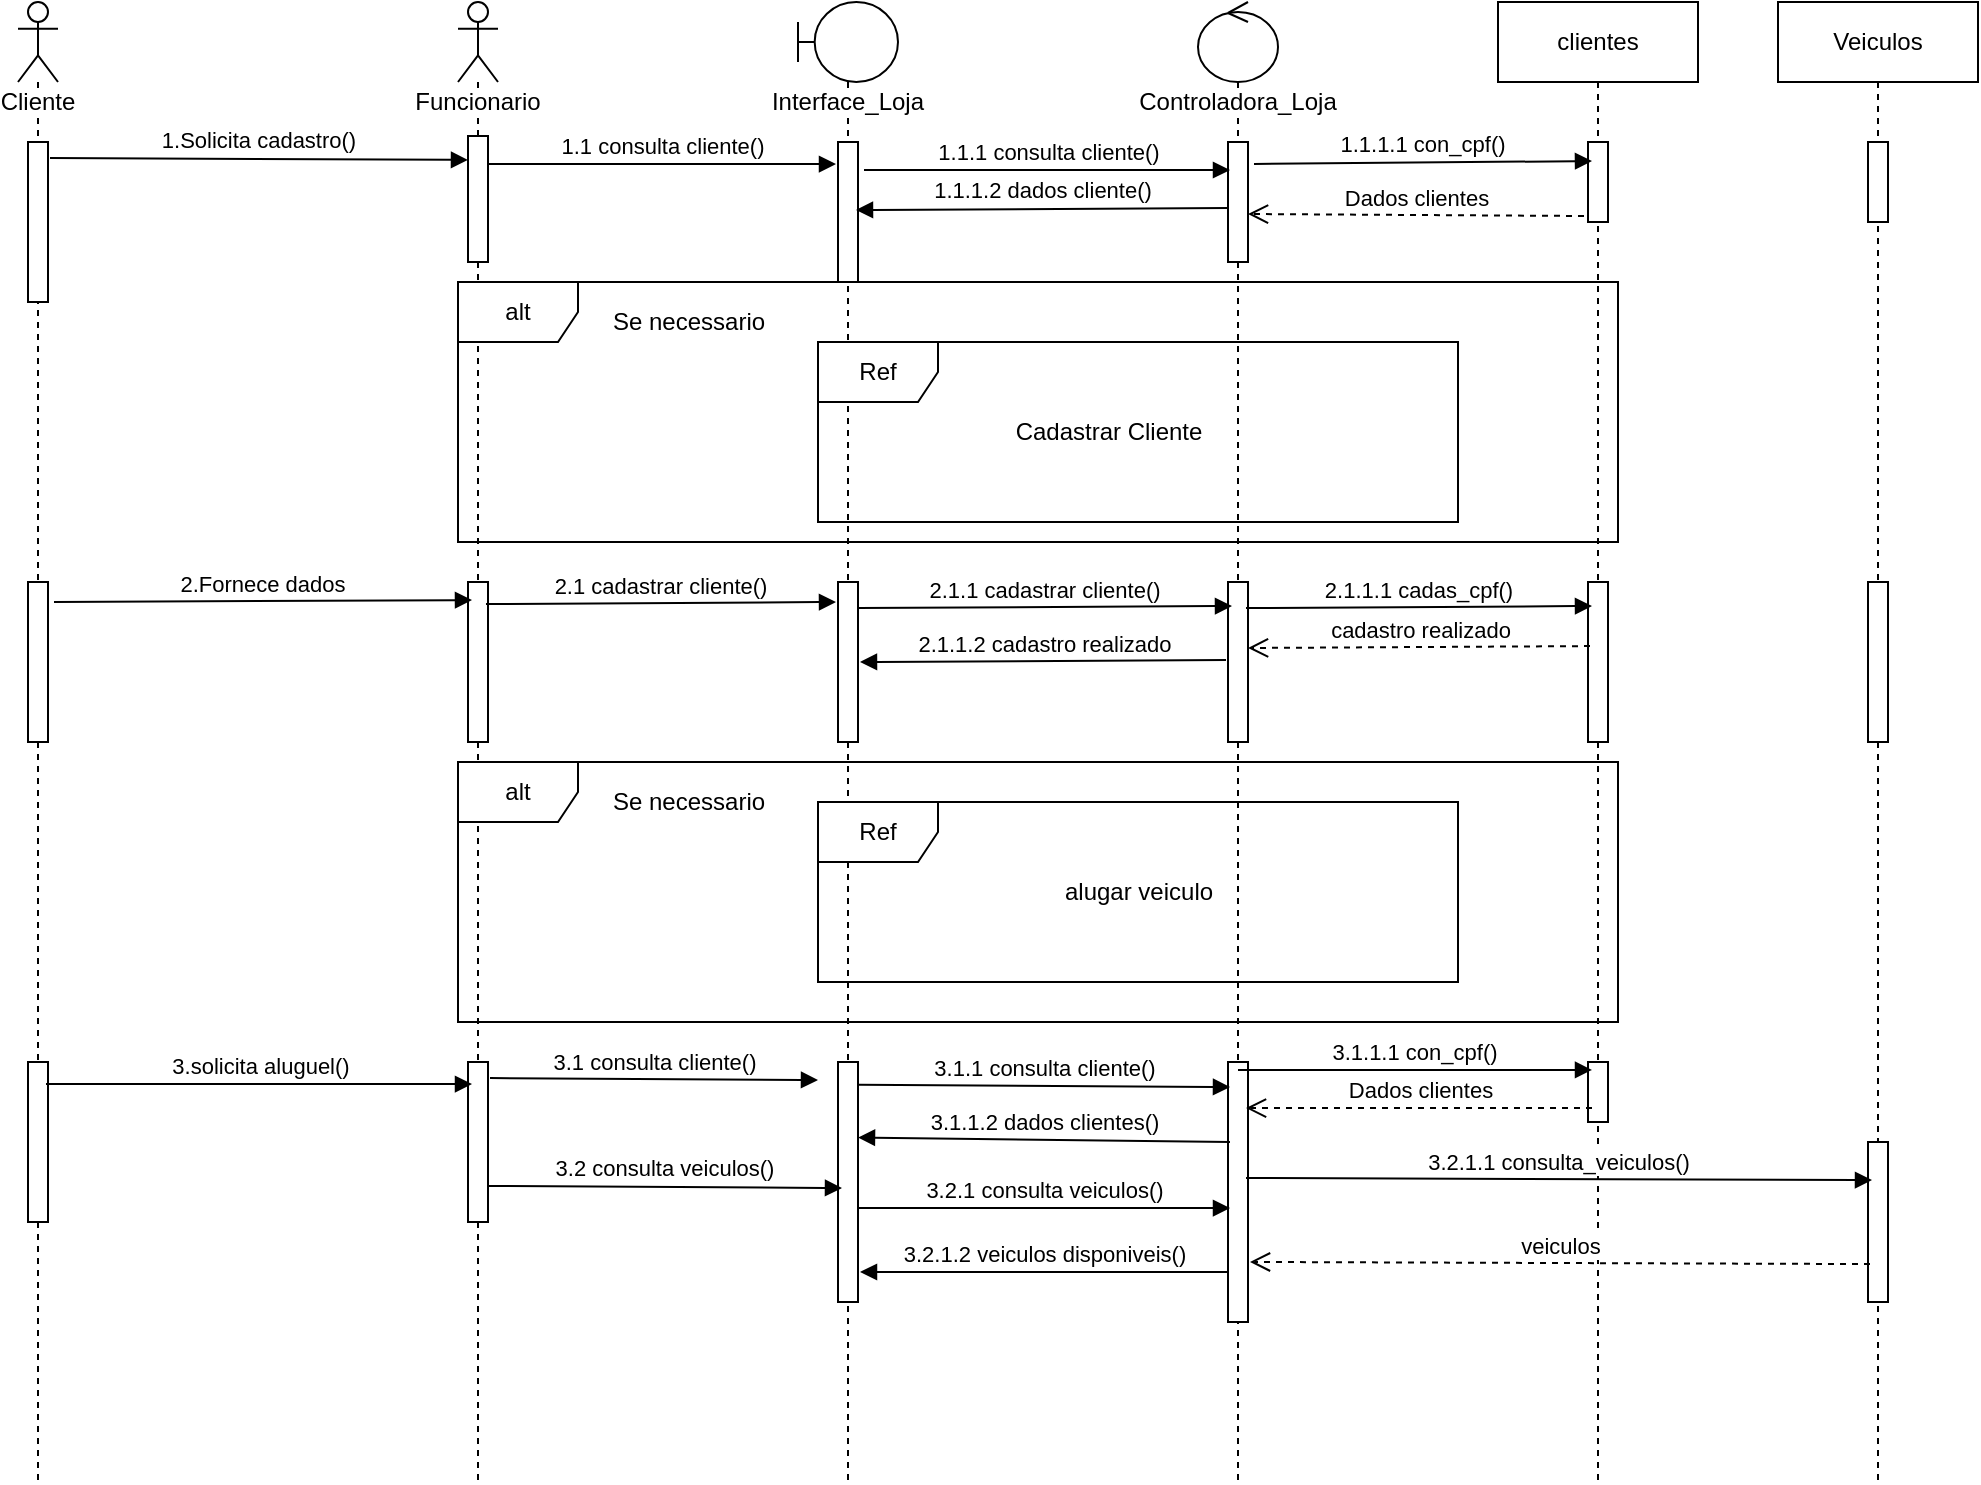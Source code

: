 <mxfile version="12.9.14" type="device"><diagram id="S-eYfR9bNFaTTCxJSkXb" name="Page-1"><mxGraphModel dx="1422" dy="794" grid="1" gridSize="10" guides="1" tooltips="1" connect="1" arrows="1" fold="1" page="1" pageScale="1" pageWidth="1169" pageHeight="827" math="0" shadow="0"><root><mxCell id="0"/><mxCell id="1" parent="0"/><mxCell id="_QOQvQsKK1pIt3oVE5zM-1" value="Cliente" style="shape=umlLifeline;participant=umlActor;perimeter=lifelinePerimeter;whiteSpace=wrap;html=1;container=1;collapsible=0;recursiveResize=0;verticalAlign=top;spacingTop=36;labelBackgroundColor=#ffffff;outlineConnect=0;" vertex="1" parent="1"><mxGeometry x="130" y="60" width="20" height="740" as="geometry"/></mxCell><mxCell id="_QOQvQsKK1pIt3oVE5zM-7" value="" style="html=1;points=[];perimeter=orthogonalPerimeter;" vertex="1" parent="_QOQvQsKK1pIt3oVE5zM-1"><mxGeometry x="5" y="70" width="10" height="80" as="geometry"/></mxCell><mxCell id="_QOQvQsKK1pIt3oVE5zM-33" value="" style="html=1;points=[];perimeter=orthogonalPerimeter;" vertex="1" parent="_QOQvQsKK1pIt3oVE5zM-1"><mxGeometry x="5" y="290" width="10" height="80" as="geometry"/></mxCell><mxCell id="_QOQvQsKK1pIt3oVE5zM-46" value="" style="html=1;points=[];perimeter=orthogonalPerimeter;" vertex="1" parent="_QOQvQsKK1pIt3oVE5zM-1"><mxGeometry x="5" y="530" width="10" height="80" as="geometry"/></mxCell><mxCell id="_QOQvQsKK1pIt3oVE5zM-2" value="Funcionario&lt;br&gt;" style="shape=umlLifeline;participant=umlActor;perimeter=lifelinePerimeter;whiteSpace=wrap;html=1;container=1;collapsible=0;recursiveResize=0;verticalAlign=top;spacingTop=36;labelBackgroundColor=#ffffff;outlineConnect=0;" vertex="1" parent="1"><mxGeometry x="350" y="60" width="20" height="740" as="geometry"/></mxCell><mxCell id="_QOQvQsKK1pIt3oVE5zM-9" value="" style="html=1;points=[];perimeter=orthogonalPerimeter;" vertex="1" parent="_QOQvQsKK1pIt3oVE5zM-2"><mxGeometry x="5" y="67" width="10" height="63" as="geometry"/></mxCell><mxCell id="_QOQvQsKK1pIt3oVE5zM-29" value="" style="html=1;points=[];perimeter=orthogonalPerimeter;" vertex="1" parent="_QOQvQsKK1pIt3oVE5zM-2"><mxGeometry x="5" y="290" width="10" height="80" as="geometry"/></mxCell><mxCell id="_QOQvQsKK1pIt3oVE5zM-47" value="" style="html=1;points=[];perimeter=orthogonalPerimeter;" vertex="1" parent="_QOQvQsKK1pIt3oVE5zM-2"><mxGeometry x="5" y="530" width="10" height="80" as="geometry"/></mxCell><mxCell id="_QOQvQsKK1pIt3oVE5zM-4" value="Interface_Loja" style="shape=umlLifeline;participant=umlBoundary;perimeter=lifelinePerimeter;whiteSpace=wrap;html=1;container=1;collapsible=0;recursiveResize=0;verticalAlign=top;spacingTop=36;labelBackgroundColor=#ffffff;outlineConnect=0;" vertex="1" parent="1"><mxGeometry x="520" y="60" width="50" height="740" as="geometry"/></mxCell><mxCell id="_QOQvQsKK1pIt3oVE5zM-8" value="" style="html=1;points=[];perimeter=orthogonalPerimeter;" vertex="1" parent="_QOQvQsKK1pIt3oVE5zM-4"><mxGeometry x="20" y="70" width="10" height="70" as="geometry"/></mxCell><mxCell id="_QOQvQsKK1pIt3oVE5zM-48" value="" style="html=1;points=[];perimeter=orthogonalPerimeter;" vertex="1" parent="_QOQvQsKK1pIt3oVE5zM-4"><mxGeometry x="20" y="530" width="10" height="120" as="geometry"/></mxCell><mxCell id="_QOQvQsKK1pIt3oVE5zM-5" value="Controladora_Loja" style="shape=umlLifeline;participant=umlControl;perimeter=lifelinePerimeter;whiteSpace=wrap;html=1;container=1;collapsible=0;recursiveResize=0;verticalAlign=top;spacingTop=36;labelBackgroundColor=#ffffff;outlineConnect=0;" vertex="1" parent="1"><mxGeometry x="720" y="60" width="40" height="740" as="geometry"/></mxCell><mxCell id="_QOQvQsKK1pIt3oVE5zM-13" value="" style="html=1;points=[];perimeter=orthogonalPerimeter;" vertex="1" parent="_QOQvQsKK1pIt3oVE5zM-5"><mxGeometry x="15" y="70" width="10" height="60" as="geometry"/></mxCell><mxCell id="_QOQvQsKK1pIt3oVE5zM-31" value="" style="html=1;points=[];perimeter=orthogonalPerimeter;" vertex="1" parent="_QOQvQsKK1pIt3oVE5zM-5"><mxGeometry x="15" y="290" width="10" height="80" as="geometry"/></mxCell><mxCell id="_QOQvQsKK1pIt3oVE5zM-49" value="" style="html=1;points=[];perimeter=orthogonalPerimeter;" vertex="1" parent="_QOQvQsKK1pIt3oVE5zM-5"><mxGeometry x="15" y="530" width="10" height="130" as="geometry"/></mxCell><mxCell id="_QOQvQsKK1pIt3oVE5zM-6" value="clientes" style="shape=umlLifeline;perimeter=lifelinePerimeter;whiteSpace=wrap;html=1;container=1;collapsible=0;recursiveResize=0;outlineConnect=0;" vertex="1" parent="1"><mxGeometry x="870" y="60" width="100" height="740" as="geometry"/></mxCell><mxCell id="_QOQvQsKK1pIt3oVE5zM-12" value="" style="html=1;points=[];perimeter=orthogonalPerimeter;" vertex="1" parent="_QOQvQsKK1pIt3oVE5zM-6"><mxGeometry x="45" y="70" width="10" height="40" as="geometry"/></mxCell><mxCell id="_QOQvQsKK1pIt3oVE5zM-32" value="" style="html=1;points=[];perimeter=orthogonalPerimeter;" vertex="1" parent="_QOQvQsKK1pIt3oVE5zM-6"><mxGeometry x="45" y="290" width="10" height="80" as="geometry"/></mxCell><mxCell id="_QOQvQsKK1pIt3oVE5zM-50" value="" style="html=1;points=[];perimeter=orthogonalPerimeter;" vertex="1" parent="_QOQvQsKK1pIt3oVE5zM-6"><mxGeometry x="45" y="530" width="10" height="30" as="geometry"/></mxCell><mxCell id="_QOQvQsKK1pIt3oVE5zM-15" value="1.1 consulta cliente()" style="html=1;verticalAlign=bottom;endArrow=block;entryX=-0.1;entryY=0.263;entryDx=0;entryDy=0;entryPerimeter=0;" edge="1" parent="1"><mxGeometry width="80" relative="1" as="geometry"><mxPoint x="365" y="141.04" as="sourcePoint"/><mxPoint x="539" y="141.04" as="targetPoint"/></mxGeometry></mxCell><mxCell id="_QOQvQsKK1pIt3oVE5zM-14" value="1.Solicita cadastro()" style="html=1;verticalAlign=bottom;endArrow=block;entryX=0;entryY=0.19;entryDx=0;entryDy=0;entryPerimeter=0;exitX=1.1;exitY=0.1;exitDx=0;exitDy=0;exitPerimeter=0;" edge="1" parent="1" source="_QOQvQsKK1pIt3oVE5zM-7" target="_QOQvQsKK1pIt3oVE5zM-9"><mxGeometry width="80" relative="1" as="geometry"><mxPoint x="170" y="140" as="sourcePoint"/><mxPoint x="330" y="140" as="targetPoint"/></mxGeometry></mxCell><mxCell id="_QOQvQsKK1pIt3oVE5zM-16" value="Dados clientes" style="html=1;verticalAlign=bottom;endArrow=open;dashed=1;endSize=8;exitX=-0.2;exitY=0.925;exitDx=0;exitDy=0;exitPerimeter=0;entryX=1;entryY=0.6;entryDx=0;entryDy=0;entryPerimeter=0;" edge="1" parent="1" source="_QOQvQsKK1pIt3oVE5zM-12" target="_QOQvQsKK1pIt3oVE5zM-13"><mxGeometry relative="1" as="geometry"><mxPoint x="910" y="168" as="sourcePoint"/><mxPoint x="780" y="167" as="targetPoint"/></mxGeometry></mxCell><mxCell id="_QOQvQsKK1pIt3oVE5zM-17" value="1.1.1 consulta cliente()" style="html=1;verticalAlign=bottom;endArrow=block;exitX=1.3;exitY=0.375;exitDx=0;exitDy=0;exitPerimeter=0;entryX=0.1;entryY=0.375;entryDx=0;entryDy=0;entryPerimeter=0;" edge="1" parent="1"><mxGeometry width="80" relative="1" as="geometry"><mxPoint x="553" y="144" as="sourcePoint"/><mxPoint x="736" y="144" as="targetPoint"/></mxGeometry></mxCell><mxCell id="_QOQvQsKK1pIt3oVE5zM-18" value="1.1.1.1 con_cpf()" style="html=1;verticalAlign=bottom;endArrow=block;entryX=0.2;entryY=0.238;entryDx=0;entryDy=0;entryPerimeter=0;exitX=1.3;exitY=0.183;exitDx=0;exitDy=0;exitPerimeter=0;" edge="1" parent="1" source="_QOQvQsKK1pIt3oVE5zM-13" target="_QOQvQsKK1pIt3oVE5zM-12"><mxGeometry width="80" relative="1" as="geometry"><mxPoint x="770" y="140" as="sourcePoint"/><mxPoint x="870" y="150" as="targetPoint"/></mxGeometry></mxCell><mxCell id="_QOQvQsKK1pIt3oVE5zM-19" value="alt" style="shape=umlFrame;whiteSpace=wrap;html=1;" vertex="1" parent="1"><mxGeometry x="350" y="200" width="580" height="130" as="geometry"/></mxCell><mxCell id="_QOQvQsKK1pIt3oVE5zM-20" value="1.1.1.2 dados cliente()" style="html=1;verticalAlign=bottom;endArrow=block;exitX=0;exitY=0.55;exitDx=0;exitDy=0;exitPerimeter=0;" edge="1" parent="1" source="_QOQvQsKK1pIt3oVE5zM-13"><mxGeometry width="80" relative="1" as="geometry"><mxPoint x="700" y="170" as="sourcePoint"/><mxPoint x="549" y="164" as="targetPoint"/></mxGeometry></mxCell><mxCell id="_QOQvQsKK1pIt3oVE5zM-22" value="Se necessario" style="text;html=1;align=center;verticalAlign=middle;resizable=0;points=[];autosize=1;" vertex="1" parent="1"><mxGeometry x="420" y="210" width="90" height="20" as="geometry"/></mxCell><mxCell id="_QOQvQsKK1pIt3oVE5zM-26" value="Ref" style="shape=umlFrame;whiteSpace=wrap;html=1;" vertex="1" parent="1"><mxGeometry x="530" y="230" width="320" height="90" as="geometry"/></mxCell><mxCell id="_QOQvQsKK1pIt3oVE5zM-27" value="Cadastrar Cliente" style="text;html=1;align=center;verticalAlign=middle;resizable=0;points=[];autosize=1;" vertex="1" parent="1"><mxGeometry x="620" y="265" width="110" height="20" as="geometry"/></mxCell><mxCell id="_QOQvQsKK1pIt3oVE5zM-30" value="" style="html=1;points=[];perimeter=orthogonalPerimeter;" vertex="1" parent="1"><mxGeometry x="540" y="350" width="10" height="80" as="geometry"/></mxCell><mxCell id="_QOQvQsKK1pIt3oVE5zM-34" value="2.Fornece dados" style="html=1;verticalAlign=bottom;endArrow=block;exitX=1.3;exitY=0.125;exitDx=0;exitDy=0;exitPerimeter=0;entryX=0.2;entryY=0.113;entryDx=0;entryDy=0;entryPerimeter=0;" edge="1" parent="1" source="_QOQvQsKK1pIt3oVE5zM-33" target="_QOQvQsKK1pIt3oVE5zM-29"><mxGeometry width="80" relative="1" as="geometry"><mxPoint x="190" y="360" as="sourcePoint"/><mxPoint x="270" y="360" as="targetPoint"/></mxGeometry></mxCell><mxCell id="_QOQvQsKK1pIt3oVE5zM-35" value="2.1 cadastrar cliente()" style="html=1;verticalAlign=bottom;endArrow=block;exitX=0.9;exitY=0.138;exitDx=0;exitDy=0;exitPerimeter=0;entryX=-0.1;entryY=0.125;entryDx=0;entryDy=0;entryPerimeter=0;" edge="1" parent="1" source="_QOQvQsKK1pIt3oVE5zM-29" target="_QOQvQsKK1pIt3oVE5zM-30"><mxGeometry width="80" relative="1" as="geometry"><mxPoint x="390" y="360" as="sourcePoint"/><mxPoint x="510" y="360" as="targetPoint"/><Array as="points"/></mxGeometry></mxCell><mxCell id="_QOQvQsKK1pIt3oVE5zM-36" value="2.1.1 cadastrar cliente()" style="html=1;verticalAlign=bottom;endArrow=block;exitX=1;exitY=0.263;exitDx=0;exitDy=0;exitPerimeter=0;entryX=0.2;entryY=0.25;entryDx=0;entryDy=0;entryPerimeter=0;" edge="1" parent="1"><mxGeometry width="80" relative="1" as="geometry"><mxPoint x="550" y="363.04" as="sourcePoint"/><mxPoint x="737" y="362" as="targetPoint"/><Array as="points"/></mxGeometry></mxCell><mxCell id="_QOQvQsKK1pIt3oVE5zM-37" value="2.1.1.1 cadas_cpf()" style="html=1;verticalAlign=bottom;endArrow=block;exitX=0.9;exitY=0.163;exitDx=0;exitDy=0;exitPerimeter=0;entryX=0.2;entryY=0.15;entryDx=0;entryDy=0;entryPerimeter=0;" edge="1" parent="1" source="_QOQvQsKK1pIt3oVE5zM-31" target="_QOQvQsKK1pIt3oVE5zM-32"><mxGeometry width="80" relative="1" as="geometry"><mxPoint x="770" y="360" as="sourcePoint"/><mxPoint x="900" y="360" as="targetPoint"/><Array as="points"/></mxGeometry></mxCell><mxCell id="_QOQvQsKK1pIt3oVE5zM-38" value="cadastro realizado" style="html=1;verticalAlign=bottom;endArrow=open;dashed=1;endSize=8;entryX=1;entryY=0.35;entryDx=0;entryDy=0;entryPerimeter=0;exitX=0.1;exitY=0.338;exitDx=0;exitDy=0;exitPerimeter=0;" edge="1" parent="1"><mxGeometry relative="1" as="geometry"><mxPoint x="916" y="382.04" as="sourcePoint"/><mxPoint x="745" y="383" as="targetPoint"/></mxGeometry></mxCell><mxCell id="_QOQvQsKK1pIt3oVE5zM-39" value="2.1.1.2 cadastro realizado" style="html=1;verticalAlign=bottom;endArrow=block;entryX=1.1;entryY=0.5;entryDx=0;entryDy=0;entryPerimeter=0;exitX=-0.1;exitY=0.488;exitDx=0;exitDy=0;exitPerimeter=0;" edge="1" parent="1" source="_QOQvQsKK1pIt3oVE5zM-31" target="_QOQvQsKK1pIt3oVE5zM-30"><mxGeometry width="80" relative="1" as="geometry"><mxPoint x="705" y="390" as="sourcePoint"/><mxPoint x="575" y="390" as="targetPoint"/><Array as="points"/></mxGeometry></mxCell><mxCell id="_QOQvQsKK1pIt3oVE5zM-41" value="alt" style="shape=umlFrame;whiteSpace=wrap;html=1;" vertex="1" parent="1"><mxGeometry x="350" y="440" width="580" height="130" as="geometry"/></mxCell><mxCell id="_QOQvQsKK1pIt3oVE5zM-42" value="Ref" style="shape=umlFrame;whiteSpace=wrap;html=1;" vertex="1" parent="1"><mxGeometry x="530" y="460" width="320" height="90" as="geometry"/></mxCell><mxCell id="_QOQvQsKK1pIt3oVE5zM-43" value="Se necessario" style="text;html=1;align=center;verticalAlign=middle;resizable=0;points=[];autosize=1;" vertex="1" parent="1"><mxGeometry x="420" y="450" width="90" height="20" as="geometry"/></mxCell><mxCell id="_QOQvQsKK1pIt3oVE5zM-44" value="alugar veiculo" style="text;html=1;align=center;verticalAlign=middle;resizable=0;points=[];autosize=1;" vertex="1" parent="1"><mxGeometry x="645" y="495" width="90" height="20" as="geometry"/></mxCell><mxCell id="_QOQvQsKK1pIt3oVE5zM-51" value="3.solicita aluguel()" style="html=1;verticalAlign=bottom;endArrow=block;entryX=0.2;entryY=0.138;entryDx=0;entryDy=0;entryPerimeter=0;exitX=0.9;exitY=0.138;exitDx=0;exitDy=0;exitPerimeter=0;" edge="1" parent="1" source="_QOQvQsKK1pIt3oVE5zM-46" target="_QOQvQsKK1pIt3oVE5zM-47"><mxGeometry width="80" relative="1" as="geometry"><mxPoint x="190" y="600" as="sourcePoint"/><mxPoint x="319" y="600" as="targetPoint"/></mxGeometry></mxCell><mxCell id="_QOQvQsKK1pIt3oVE5zM-53" value="3.1 consulta cliente()" style="html=1;verticalAlign=bottom;endArrow=block;exitX=1.1;exitY=0.263;exitDx=0;exitDy=0;exitPerimeter=0;" edge="1" parent="1"><mxGeometry width="80" relative="1" as="geometry"><mxPoint x="366" y="598.04" as="sourcePoint"/><mxPoint x="530" y="599" as="targetPoint"/></mxGeometry></mxCell><mxCell id="_QOQvQsKK1pIt3oVE5zM-54" value="3.1.1 consulta cliente()" style="html=1;verticalAlign=bottom;endArrow=block;exitX=1;exitY=0.238;exitDx=0;exitDy=0;exitPerimeter=0;entryX=0.1;entryY=0.25;entryDx=0;entryDy=0;entryPerimeter=0;" edge="1" parent="1"><mxGeometry width="80" relative="1" as="geometry"><mxPoint x="550" y="601.42" as="sourcePoint"/><mxPoint x="736" y="602.5" as="targetPoint"/></mxGeometry></mxCell><mxCell id="_QOQvQsKK1pIt3oVE5zM-55" value="Veiculos" style="shape=umlLifeline;perimeter=lifelinePerimeter;whiteSpace=wrap;html=1;container=1;collapsible=0;recursiveResize=0;outlineConnect=0;" vertex="1" parent="1"><mxGeometry x="1010" y="60" width="100" height="740" as="geometry"/></mxCell><mxCell id="_QOQvQsKK1pIt3oVE5zM-56" value="" style="html=1;points=[];perimeter=orthogonalPerimeter;" vertex="1" parent="_QOQvQsKK1pIt3oVE5zM-55"><mxGeometry x="45" y="70" width="10" height="40" as="geometry"/></mxCell><mxCell id="_QOQvQsKK1pIt3oVE5zM-57" value="" style="html=1;points=[];perimeter=orthogonalPerimeter;" vertex="1" parent="_QOQvQsKK1pIt3oVE5zM-55"><mxGeometry x="45" y="290" width="10" height="80" as="geometry"/></mxCell><mxCell id="_QOQvQsKK1pIt3oVE5zM-58" value="" style="html=1;points=[];perimeter=orthogonalPerimeter;" vertex="1" parent="_QOQvQsKK1pIt3oVE5zM-55"><mxGeometry x="45" y="570" width="10" height="80" as="geometry"/></mxCell><mxCell id="_QOQvQsKK1pIt3oVE5zM-59" value="3.1.1.1 con_cpf()" style="html=1;verticalAlign=bottom;endArrow=block;entryX=0.2;entryY=0.133;entryDx=0;entryDy=0;entryPerimeter=0;exitX=0.5;exitY=0.031;exitDx=0;exitDy=0;exitPerimeter=0;" edge="1" parent="1" source="_QOQvQsKK1pIt3oVE5zM-49" target="_QOQvQsKK1pIt3oVE5zM-50"><mxGeometry x="-0.006" width="80" relative="1" as="geometry"><mxPoint x="750" y="594" as="sourcePoint"/><mxPoint x="890" y="590" as="targetPoint"/><mxPoint as="offset"/></mxGeometry></mxCell><mxCell id="_QOQvQsKK1pIt3oVE5zM-60" value="Dados clientes" style="html=1;verticalAlign=bottom;endArrow=open;dashed=1;endSize=8;exitX=0.2;exitY=0.767;exitDx=0;exitDy=0;exitPerimeter=0;entryX=0.9;entryY=0.177;entryDx=0;entryDy=0;entryPerimeter=0;" edge="1" parent="1" source="_QOQvQsKK1pIt3oVE5zM-50" target="_QOQvQsKK1pIt3oVE5zM-49"><mxGeometry relative="1" as="geometry"><mxPoint x="880" y="629" as="sourcePoint"/><mxPoint x="760" y="615" as="targetPoint"/></mxGeometry></mxCell><mxCell id="_QOQvQsKK1pIt3oVE5zM-61" value="3.1.1.2 dados clientes()" style="html=1;verticalAlign=bottom;endArrow=block;exitX=0.1;exitY=0.5;exitDx=0;exitDy=0;exitPerimeter=0;entryX=1;entryY=0.475;entryDx=0;entryDy=0;entryPerimeter=0;" edge="1" parent="1"><mxGeometry width="80" relative="1" as="geometry"><mxPoint x="736" y="630" as="sourcePoint"/><mxPoint x="550" y="627.75" as="targetPoint"/></mxGeometry></mxCell><mxCell id="_QOQvQsKK1pIt3oVE5zM-62" value="3.2 consulta veiculos()" style="html=1;verticalAlign=bottom;endArrow=block;exitX=1;exitY=0.775;exitDx=0;exitDy=0;exitPerimeter=0;entryX=0.2;entryY=0.525;entryDx=0;entryDy=0;entryPerimeter=0;" edge="1" parent="1" source="_QOQvQsKK1pIt3oVE5zM-47" target="_QOQvQsKK1pIt3oVE5zM-48"><mxGeometry width="80" relative="1" as="geometry"><mxPoint x="400" y="650" as="sourcePoint"/><mxPoint x="530" y="652" as="targetPoint"/></mxGeometry></mxCell><mxCell id="_QOQvQsKK1pIt3oVE5zM-63" value="3.2.1 consulta veiculos()" style="html=1;verticalAlign=bottom;endArrow=block;entryX=0.1;entryY=0.562;entryDx=0;entryDy=0;entryPerimeter=0;" edge="1" parent="1" source="_QOQvQsKK1pIt3oVE5zM-48" target="_QOQvQsKK1pIt3oVE5zM-49"><mxGeometry width="80" relative="1" as="geometry"><mxPoint x="580" y="660" as="sourcePoint"/><mxPoint x="720" y="660" as="targetPoint"/></mxGeometry></mxCell><mxCell id="_QOQvQsKK1pIt3oVE5zM-64" value="3.2.1.1 consulta_veiculos()" style="html=1;verticalAlign=bottom;endArrow=block;entryX=0.2;entryY=0.238;entryDx=0;entryDy=0;entryPerimeter=0;exitX=0.9;exitY=0.446;exitDx=0;exitDy=0;exitPerimeter=0;" edge="1" parent="1" source="_QOQvQsKK1pIt3oVE5zM-49" target="_QOQvQsKK1pIt3oVE5zM-58"><mxGeometry width="80" relative="1" as="geometry"><mxPoint x="760" y="649" as="sourcePoint"/><mxPoint x="1030" y="650" as="targetPoint"/></mxGeometry></mxCell><mxCell id="_QOQvQsKK1pIt3oVE5zM-65" value="veiculos" style="html=1;verticalAlign=bottom;endArrow=open;dashed=1;endSize=8;exitX=0.1;exitY=0.763;exitDx=0;exitDy=0;exitPerimeter=0;entryX=1.1;entryY=0.769;entryDx=0;entryDy=0;entryPerimeter=0;" edge="1" parent="1" source="_QOQvQsKK1pIt3oVE5zM-58" target="_QOQvQsKK1pIt3oVE5zM-49"><mxGeometry relative="1" as="geometry"><mxPoint x="1040" y="690" as="sourcePoint"/><mxPoint x="760" y="690" as="targetPoint"/></mxGeometry></mxCell><mxCell id="_QOQvQsKK1pIt3oVE5zM-66" value="3.2.1.2 veiculos disponiveis()" style="html=1;verticalAlign=bottom;endArrow=block;entryX=1.1;entryY=0.875;entryDx=0;entryDy=0;entryPerimeter=0;" edge="1" parent="1" source="_QOQvQsKK1pIt3oVE5zM-49" target="_QOQvQsKK1pIt3oVE5zM-48"><mxGeometry width="80" relative="1" as="geometry"><mxPoint x="720" y="700" as="sourcePoint"/><mxPoint x="570" y="697" as="targetPoint"/></mxGeometry></mxCell></root></mxGraphModel></diagram></mxfile>